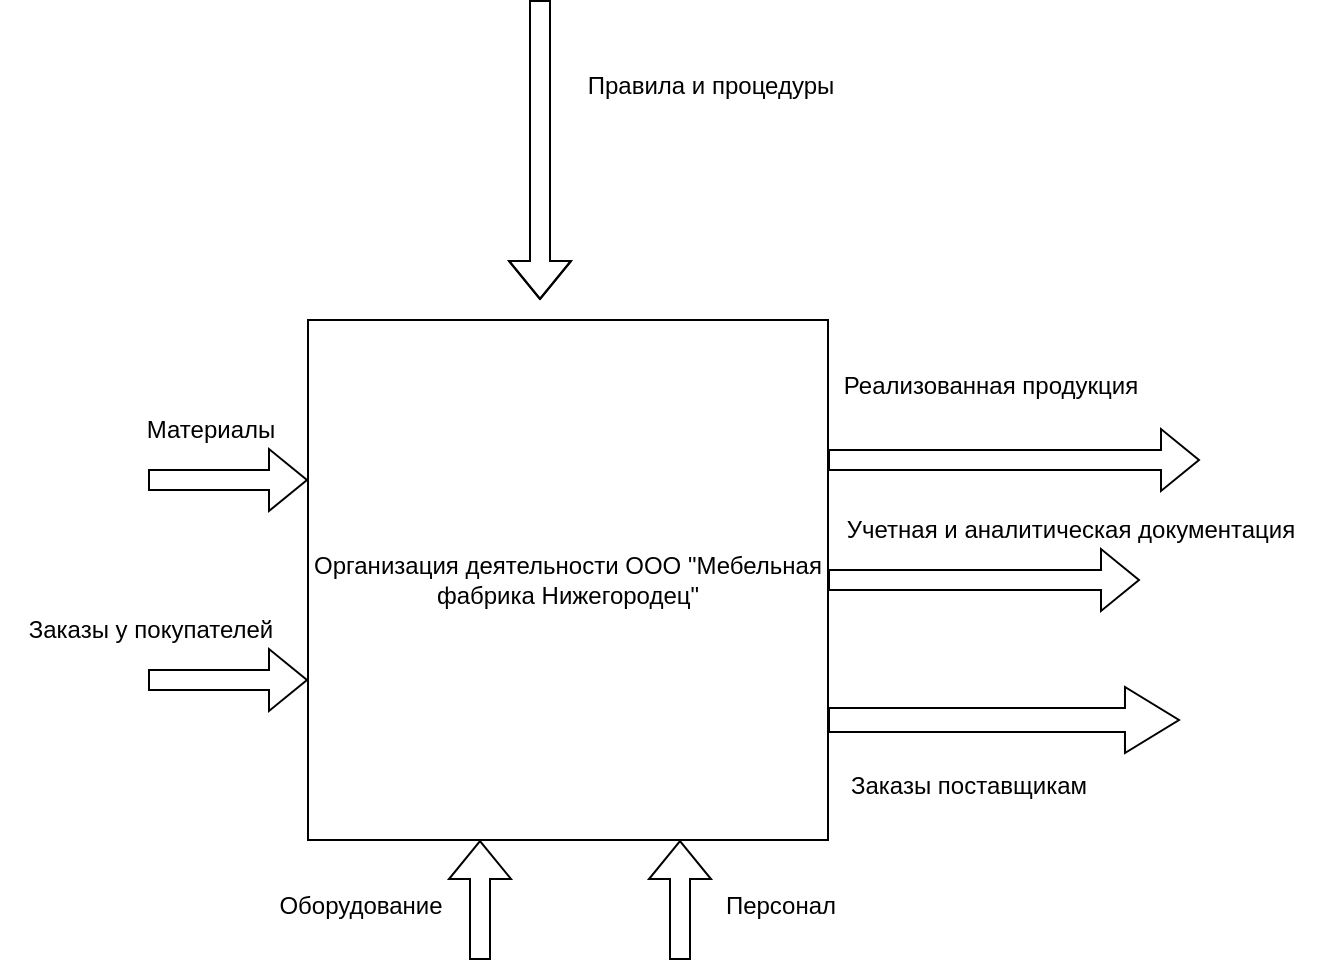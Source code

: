 <mxfile version="22.0.4" type="github">
  <diagram name="Страница — 1" id="LLEpSniWc3zmfdP8KVoi">
    <mxGraphModel dx="1386" dy="783" grid="1" gridSize="10" guides="1" tooltips="1" connect="1" arrows="1" fold="1" page="1" pageScale="1" pageWidth="827" pageHeight="1169" math="0" shadow="0">
      <root>
        <mxCell id="0" />
        <mxCell id="1" parent="0" />
        <mxCell id="6gQj30SeAI3kg1Vezh7N-2" value="" style="endArrow=classic;html=1;rounded=0;" edge="1" parent="1" source="6gQj30SeAI3kg1Vezh7N-1">
          <mxGeometry width="50" height="50" relative="1" as="geometry">
            <mxPoint x="390" y="430" as="sourcePoint" />
            <mxPoint x="440" y="380" as="targetPoint" />
          </mxGeometry>
        </mxCell>
        <mxCell id="6gQj30SeAI3kg1Vezh7N-3" value="" style="endArrow=classic;html=1;rounded=0;" edge="1" parent="1" target="6gQj30SeAI3kg1Vezh7N-1">
          <mxGeometry width="50" height="50" relative="1" as="geometry">
            <mxPoint x="390" y="430" as="sourcePoint" />
            <mxPoint x="440" y="380" as="targetPoint" />
          </mxGeometry>
        </mxCell>
        <mxCell id="6gQj30SeAI3kg1Vezh7N-1" value="Организация деятельности ООО &quot;Мебельная фабрика Нижегородец&quot;" style="whiteSpace=wrap;html=1;aspect=fixed;" vertex="1" parent="1">
          <mxGeometry x="284" y="250" width="260" height="260" as="geometry" />
        </mxCell>
        <mxCell id="6gQj30SeAI3kg1Vezh7N-6" value="" style="shape=flexArrow;endArrow=classic;html=1;rounded=0;" edge="1" parent="1">
          <mxGeometry width="50" height="50" relative="1" as="geometry">
            <mxPoint x="204" y="430" as="sourcePoint" />
            <mxPoint x="284" y="430" as="targetPoint" />
          </mxGeometry>
        </mxCell>
        <mxCell id="6gQj30SeAI3kg1Vezh7N-7" value="" style="shape=flexArrow;endArrow=classic;html=1;rounded=0;" edge="1" parent="1">
          <mxGeometry width="50" height="50" relative="1" as="geometry">
            <mxPoint x="204" y="330" as="sourcePoint" />
            <mxPoint x="284" y="330" as="targetPoint" />
            <Array as="points" />
          </mxGeometry>
        </mxCell>
        <mxCell id="6gQj30SeAI3kg1Vezh7N-8" value="Заказы у покупателей" style="text;html=1;align=center;verticalAlign=middle;resizable=0;points=[];autosize=1;strokeColor=none;fillColor=none;" vertex="1" parent="1">
          <mxGeometry x="130" y="390" width="150" height="30" as="geometry" />
        </mxCell>
        <mxCell id="6gQj30SeAI3kg1Vezh7N-9" value="Материалы" style="text;html=1;align=center;verticalAlign=middle;resizable=0;points=[];autosize=1;strokeColor=none;fillColor=none;" vertex="1" parent="1">
          <mxGeometry x="190" y="290" width="90" height="30" as="geometry" />
        </mxCell>
        <mxCell id="6gQj30SeAI3kg1Vezh7N-10" value="" style="shape=flexArrow;endArrow=classic;html=1;rounded=0;" edge="1" parent="1">
          <mxGeometry width="50" height="50" relative="1" as="geometry">
            <mxPoint x="400" y="90" as="sourcePoint" />
            <mxPoint x="400" y="240" as="targetPoint" />
            <Array as="points">
              <mxPoint x="400" y="190" />
            </Array>
          </mxGeometry>
        </mxCell>
        <mxCell id="6gQj30SeAI3kg1Vezh7N-11" value="Правила и процедуры" style="text;html=1;align=center;verticalAlign=middle;resizable=0;points=[];autosize=1;strokeColor=none;fillColor=none;" vertex="1" parent="1">
          <mxGeometry x="410" y="118" width="150" height="30" as="geometry" />
        </mxCell>
        <mxCell id="6gQj30SeAI3kg1Vezh7N-12" value="" style="shape=flexArrow;endArrow=classic;html=1;rounded=0;" edge="1" parent="1">
          <mxGeometry width="50" height="50" relative="1" as="geometry">
            <mxPoint x="544" y="320" as="sourcePoint" />
            <mxPoint x="730" y="320" as="targetPoint" />
          </mxGeometry>
        </mxCell>
        <mxCell id="6gQj30SeAI3kg1Vezh7N-13" value="" style="shape=flexArrow;endArrow=classic;html=1;rounded=0;" edge="1" parent="1" source="6gQj30SeAI3kg1Vezh7N-1">
          <mxGeometry width="50" height="50" relative="1" as="geometry">
            <mxPoint x="550" y="400" as="sourcePoint" />
            <mxPoint x="700" y="380" as="targetPoint" />
          </mxGeometry>
        </mxCell>
        <mxCell id="6gQj30SeAI3kg1Vezh7N-15" value="" style="shape=flexArrow;endArrow=classic;html=1;rounded=0;width=12;endSize=8.67;" edge="1" parent="1">
          <mxGeometry width="50" height="50" relative="1" as="geometry">
            <mxPoint x="544" y="450" as="sourcePoint" />
            <mxPoint x="720" y="450" as="targetPoint" />
          </mxGeometry>
        </mxCell>
        <mxCell id="6gQj30SeAI3kg1Vezh7N-16" value="Реализованная продукция" style="text;html=1;align=center;verticalAlign=middle;resizable=0;points=[];autosize=1;strokeColor=none;fillColor=none;" vertex="1" parent="1">
          <mxGeometry x="540" y="268" width="170" height="30" as="geometry" />
        </mxCell>
        <mxCell id="6gQj30SeAI3kg1Vezh7N-17" value="Учетная и аналитическая документация" style="text;html=1;align=center;verticalAlign=middle;resizable=0;points=[];autosize=1;strokeColor=none;fillColor=none;" vertex="1" parent="1">
          <mxGeometry x="540" y="340" width="250" height="30" as="geometry" />
        </mxCell>
        <mxCell id="6gQj30SeAI3kg1Vezh7N-18" value="Заказы поставщикам" style="text;html=1;align=center;verticalAlign=middle;resizable=0;points=[];autosize=1;strokeColor=none;fillColor=none;" vertex="1" parent="1">
          <mxGeometry x="544" y="468" width="140" height="30" as="geometry" />
        </mxCell>
        <mxCell id="6gQj30SeAI3kg1Vezh7N-19" value="" style="shape=flexArrow;endArrow=classic;html=1;rounded=0;" edge="1" parent="1">
          <mxGeometry width="50" height="50" relative="1" as="geometry">
            <mxPoint x="370" y="570" as="sourcePoint" />
            <mxPoint x="370" y="510" as="targetPoint" />
          </mxGeometry>
        </mxCell>
        <mxCell id="6gQj30SeAI3kg1Vezh7N-20" value="" style="shape=flexArrow;endArrow=classic;html=1;rounded=0;" edge="1" parent="1">
          <mxGeometry width="50" height="50" relative="1" as="geometry">
            <mxPoint x="470" y="570" as="sourcePoint" />
            <mxPoint x="470" y="510" as="targetPoint" />
          </mxGeometry>
        </mxCell>
        <mxCell id="6gQj30SeAI3kg1Vezh7N-21" value="Оборудование" style="text;html=1;align=center;verticalAlign=middle;resizable=0;points=[];autosize=1;strokeColor=none;fillColor=none;" vertex="1" parent="1">
          <mxGeometry x="255" y="528" width="110" height="30" as="geometry" />
        </mxCell>
        <mxCell id="6gQj30SeAI3kg1Vezh7N-22" value="Персонал" style="text;html=1;align=center;verticalAlign=middle;resizable=0;points=[];autosize=1;strokeColor=none;fillColor=none;" vertex="1" parent="1">
          <mxGeometry x="480" y="528" width="80" height="30" as="geometry" />
        </mxCell>
      </root>
    </mxGraphModel>
  </diagram>
</mxfile>
